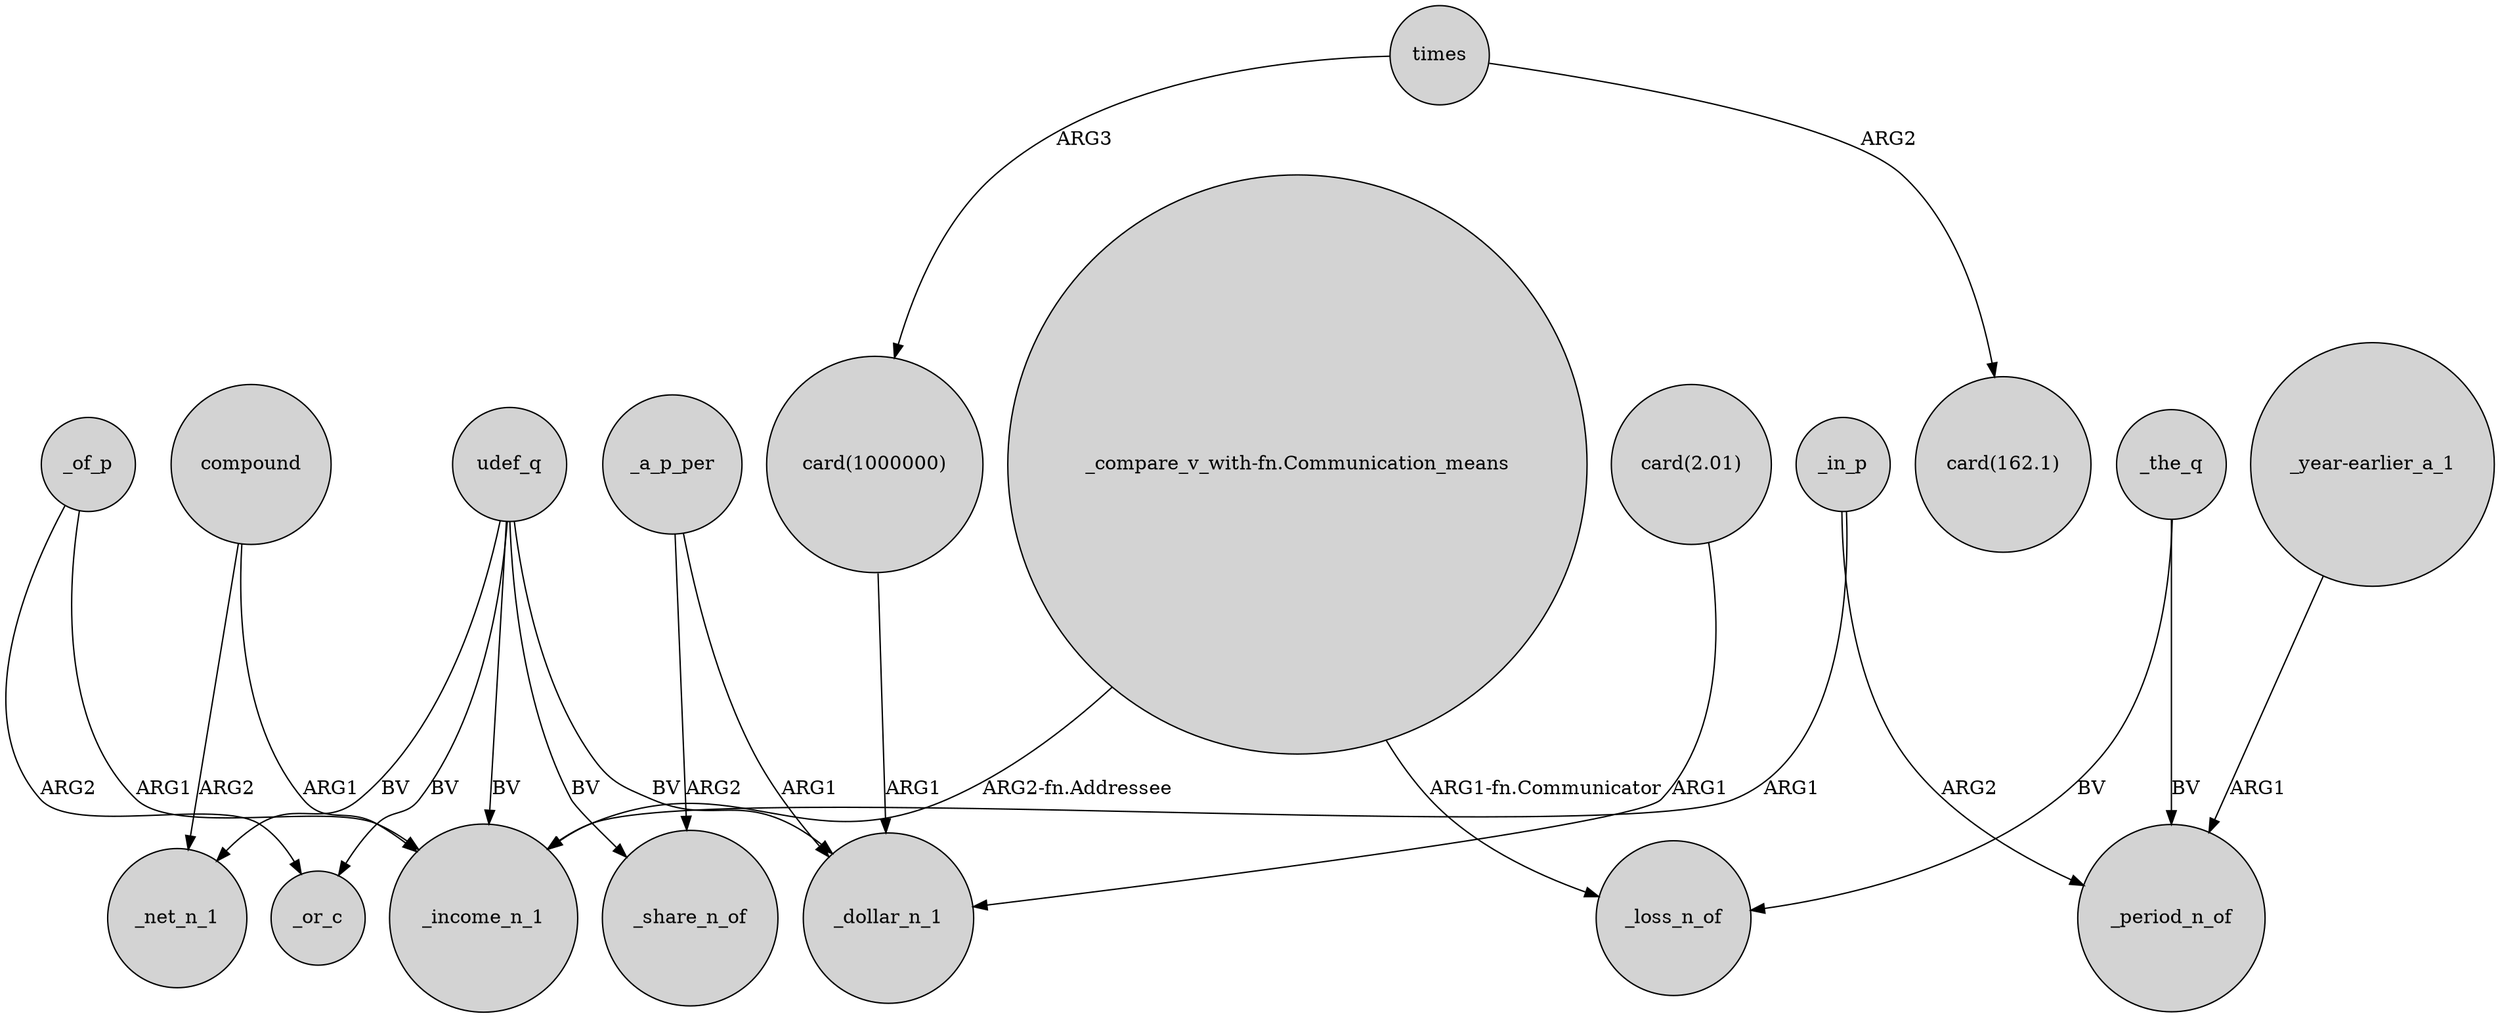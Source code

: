 digraph {
	node [shape=circle style=filled]
	_in_p -> _income_n_1 [label=ARG1]
	compound -> _net_n_1 [label=ARG2]
	"card(2.01)" -> _dollar_n_1 [label=ARG1]
	udef_q -> _income_n_1 [label=BV]
	_in_p -> _period_n_of [label=ARG2]
	_the_q -> _loss_n_of [label=BV]
	"_year-earlier_a_1" -> _period_n_of [label=ARG1]
	times -> "card(1000000)" [label=ARG3]
	_of_p -> _income_n_1 [label=ARG1]
	udef_q -> _or_c [label=BV]
	compound -> _income_n_1 [label=ARG1]
	_a_p_per -> _share_n_of [label=ARG2]
	udef_q -> _share_n_of [label=BV]
	udef_q -> _net_n_1 [label=BV]
	"_compare_v_with-fn.Communication_means" -> _loss_n_of [label="ARG1-fn.Communicator"]
	udef_q -> _dollar_n_1 [label=BV]
	"card(1000000)" -> _dollar_n_1 [label=ARG1]
	_a_p_per -> _dollar_n_1 [label=ARG1]
	times -> "card(162.1)" [label=ARG2]
	_of_p -> _or_c [label=ARG2]
	_the_q -> _period_n_of [label=BV]
	"_compare_v_with-fn.Communication_means" -> _income_n_1 [label="ARG2-fn.Addressee"]
}
